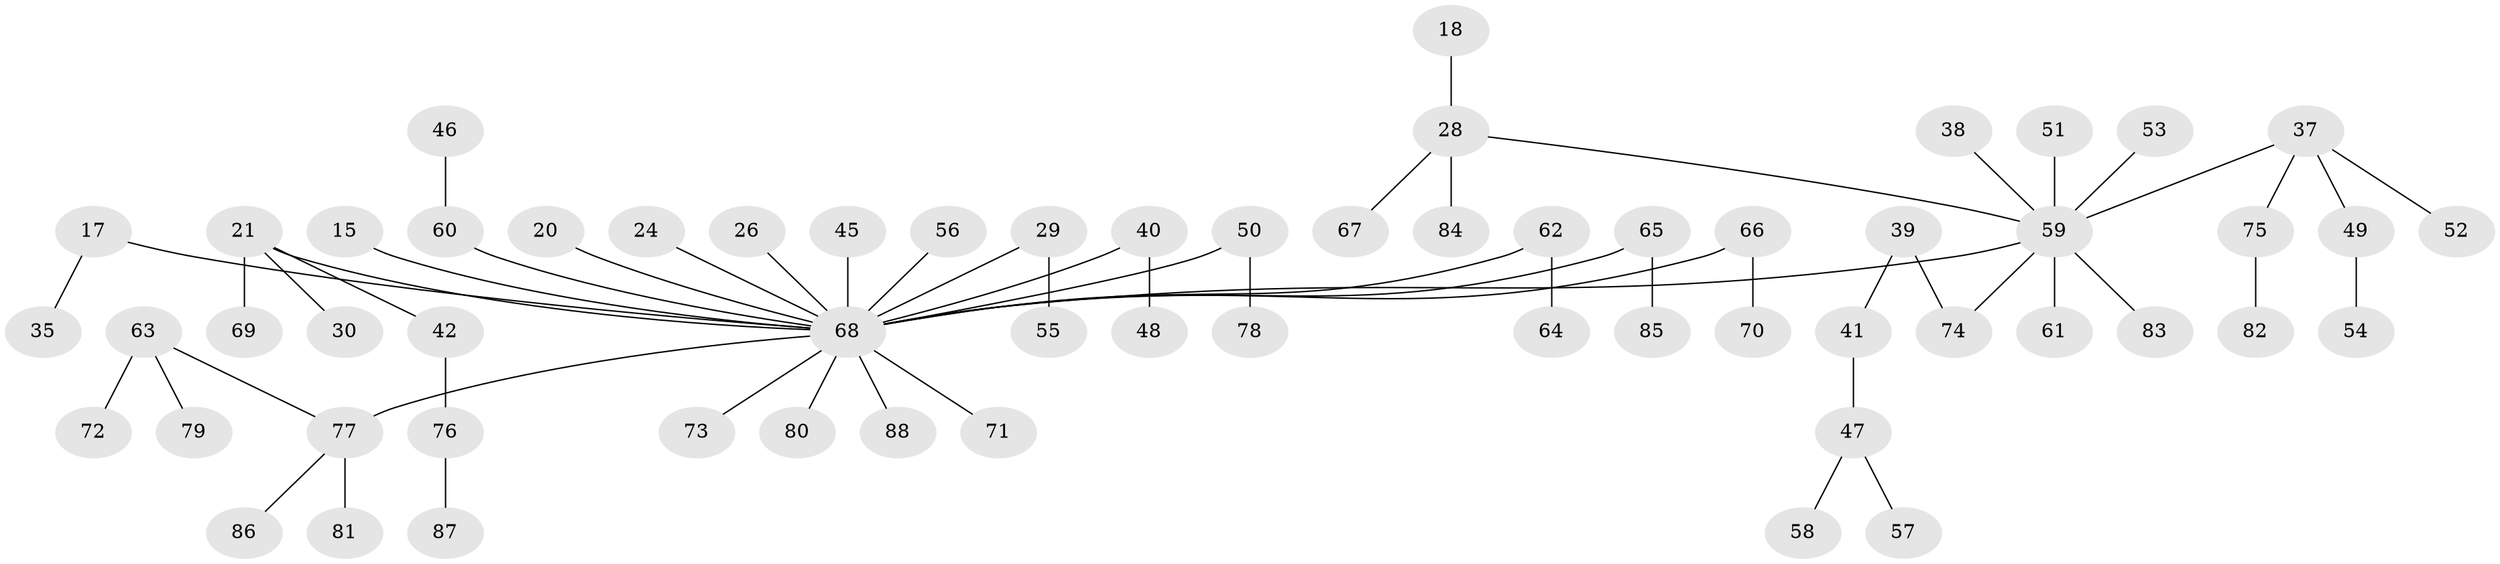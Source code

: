 // original degree distribution, {6: 0.03409090909090909, 7: 0.011363636363636364, 4: 0.06818181818181818, 2: 0.26136363636363635, 3: 0.11363636363636363, 5: 0.011363636363636364, 1: 0.5}
// Generated by graph-tools (version 1.1) at 2025/56/03/04/25 21:56:25]
// undirected, 61 vertices, 60 edges
graph export_dot {
graph [start="1"]
  node [color=gray90,style=filled];
  15;
  17;
  18;
  20;
  21;
  24;
  26;
  28 [super="+10"];
  29;
  30;
  35;
  37;
  38;
  39;
  40;
  41;
  42;
  45;
  46;
  47;
  48;
  49;
  50 [super="+8+13+34"];
  51;
  52;
  53;
  54;
  55;
  56;
  57;
  58;
  59 [super="+12"];
  60 [super="+44"];
  61;
  62;
  63 [super="+22"];
  64;
  65;
  66;
  67;
  68 [super="+11+23+27+33+25+19"];
  69;
  70;
  71;
  72;
  73;
  74 [super="+32"];
  75;
  76;
  77 [super="+14+36+43"];
  78;
  79;
  80;
  81;
  82;
  83;
  84;
  85;
  86;
  87;
  88;
  15 -- 68;
  17 -- 35;
  17 -- 68;
  18 -- 28;
  20 -- 68;
  21 -- 30;
  21 -- 42;
  21 -- 69;
  21 -- 68;
  24 -- 68;
  26 -- 68;
  28 -- 67;
  28 -- 84;
  28 -- 59;
  29 -- 55;
  29 -- 68;
  37 -- 49;
  37 -- 52;
  37 -- 75;
  37 -- 59;
  38 -- 59;
  39 -- 41;
  39 -- 74;
  40 -- 48;
  40 -- 68;
  41 -- 47;
  42 -- 76;
  45 -- 68;
  46 -- 60;
  47 -- 57;
  47 -- 58;
  49 -- 54;
  50 -- 78;
  50 -- 68;
  51 -- 59;
  53 -- 59;
  56 -- 68;
  59 -- 61;
  59 -- 83;
  59 -- 74;
  59 -- 68;
  60 -- 68;
  62 -- 64;
  62 -- 68;
  63 -- 79;
  63 -- 72;
  63 -- 77;
  65 -- 85;
  65 -- 68;
  66 -- 70;
  66 -- 68;
  68 -- 71;
  68 -- 80;
  68 -- 77;
  68 -- 88;
  68 -- 73;
  75 -- 82;
  76 -- 87;
  77 -- 86;
  77 -- 81;
}
